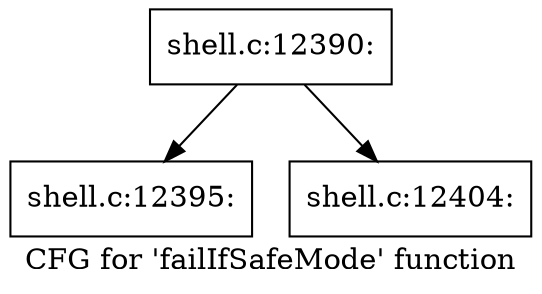 digraph "CFG for 'failIfSafeMode' function" {
	label="CFG for 'failIfSafeMode' function";

	Node0x560276e2e6d0 [shape=record,label="{shell.c:12390:}"];
	Node0x560276e2e6d0 -> Node0x560276e34830;
	Node0x560276e2e6d0 -> Node0x560276e34880;
	Node0x560276e34830 [shape=record,label="{shell.c:12395:}"];
	Node0x560276e34880 [shape=record,label="{shell.c:12404:}"];
}
